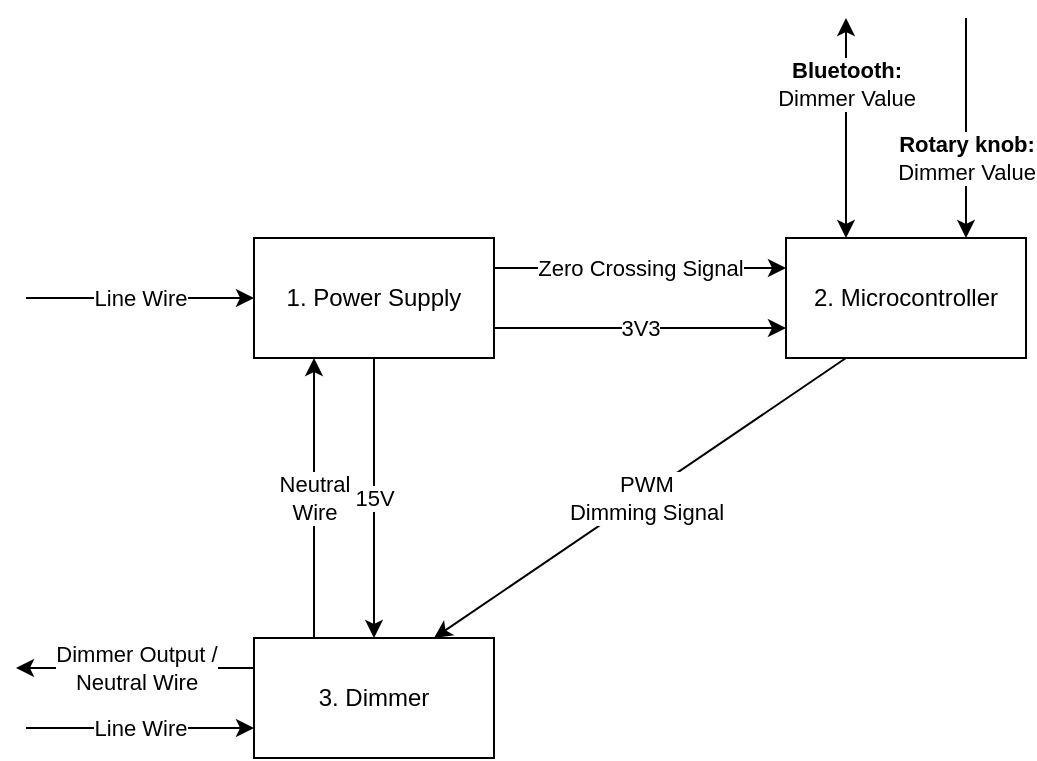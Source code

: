 <mxfile version="15.6.8" type="device"><diagram id="WaFwPNfC8oZ4c4rqWlDN" name="Page-1"><mxGraphModel dx="1014" dy="465" grid="1" gridSize="10" guides="1" tooltips="1" connect="1" arrows="1" fold="1" page="1" pageScale="1" pageWidth="827" pageHeight="1169" math="0" shadow="0"><root><mxCell id="0"/><mxCell id="1" parent="0"/><mxCell id="dd9lWTi6FLNIMAKcqpFI-1" value="1. Power Supply" style="rounded=0;whiteSpace=wrap;html=1;" vertex="1" parent="1"><mxGeometry x="294" y="120" width="120" height="60" as="geometry"/></mxCell><mxCell id="dd9lWTi6FLNIMAKcqpFI-2" value="2. Microcontroller" style="rounded=0;whiteSpace=wrap;html=1;" vertex="1" parent="1"><mxGeometry x="560" y="120" width="120" height="60" as="geometry"/></mxCell><mxCell id="dd9lWTi6FLNIMAKcqpFI-3" value="3. Dimmer" style="rounded=0;whiteSpace=wrap;html=1;" vertex="1" parent="1"><mxGeometry x="294" y="320" width="120" height="60" as="geometry"/></mxCell><mxCell id="dd9lWTi6FLNIMAKcqpFI-12" value="3V3" style="endArrow=classic;html=1;rounded=0;exitX=1;exitY=0.75;exitDx=0;exitDy=0;entryX=0;entryY=0.75;entryDx=0;entryDy=0;" edge="1" parent="1" source="dd9lWTi6FLNIMAKcqpFI-1" target="dd9lWTi6FLNIMAKcqpFI-2"><mxGeometry width="50" height="50" relative="1" as="geometry"><mxPoint x="440" y="360" as="sourcePoint"/><mxPoint x="490" y="310" as="targetPoint"/></mxGeometry></mxCell><mxCell id="dd9lWTi6FLNIMAKcqpFI-15" value="&lt;b&gt;Bluetooth:&lt;/b&gt;&lt;br&gt;Dimmer Value" style="endArrow=classic;startArrow=classic;html=1;rounded=0;exitX=0.25;exitY=0;exitDx=0;exitDy=0;entryX=0.25;entryY=1;entryDx=0;entryDy=0;" edge="1" parent="1" source="dd9lWTi6FLNIMAKcqpFI-2"><mxGeometry x="0.4" width="50" height="50" relative="1" as="geometry"><mxPoint x="530" y="60" as="sourcePoint"/><mxPoint x="590" y="10" as="targetPoint"/><mxPoint as="offset"/></mxGeometry></mxCell><mxCell id="dd9lWTi6FLNIMAKcqpFI-16" value="&lt;b&gt;Rotary knob:&lt;/b&gt;&lt;br&gt;Dimmer Value" style="endArrow=classic;html=1;rounded=0;exitX=0.75;exitY=1;exitDx=0;exitDy=0;entryX=0.75;entryY=0;entryDx=0;entryDy=0;" edge="1" parent="1" target="dd9lWTi6FLNIMAKcqpFI-2"><mxGeometry x="0.273" width="50" height="50" relative="1" as="geometry"><mxPoint x="650" y="10" as="sourcePoint"/><mxPoint x="580" y="10" as="targetPoint"/><mxPoint as="offset"/></mxGeometry></mxCell><mxCell id="dd9lWTi6FLNIMAKcqpFI-18" value="15V" style="endArrow=classic;html=1;rounded=0;exitX=0.5;exitY=1;exitDx=0;exitDy=0;entryX=0.5;entryY=0;entryDx=0;entryDy=0;" edge="1" parent="1" source="dd9lWTi6FLNIMAKcqpFI-1" target="dd9lWTi6FLNIMAKcqpFI-3"><mxGeometry width="50" height="50" relative="1" as="geometry"><mxPoint x="530" y="360" as="sourcePoint"/><mxPoint x="580" y="310" as="targetPoint"/></mxGeometry></mxCell><mxCell id="dd9lWTi6FLNIMAKcqpFI-22" value="Line Wire" style="endArrow=classic;html=1;rounded=0;entryX=0;entryY=0.5;entryDx=0;entryDy=0;" edge="1" parent="1" target="dd9lWTi6FLNIMAKcqpFI-1"><mxGeometry width="50" height="50" relative="1" as="geometry"><mxPoint x="180" y="150" as="sourcePoint"/><mxPoint x="580" y="210" as="targetPoint"/></mxGeometry></mxCell><mxCell id="dd9lWTi6FLNIMAKcqpFI-23" value="PWM &lt;br&gt;Dimming Signal" style="endArrow=classic;html=1;rounded=0;exitX=0.25;exitY=1;exitDx=0;exitDy=0;entryX=0.75;entryY=0;entryDx=0;entryDy=0;" edge="1" parent="1" source="dd9lWTi6FLNIMAKcqpFI-2" target="dd9lWTi6FLNIMAKcqpFI-3"><mxGeometry x="-0.02" y="2" width="50" height="50" relative="1" as="geometry"><mxPoint x="530" y="260" as="sourcePoint"/><mxPoint x="580" y="210" as="targetPoint"/><mxPoint as="offset"/></mxGeometry></mxCell><mxCell id="dd9lWTi6FLNIMAKcqpFI-24" value="Dimmer Output /&lt;br&gt;Neutral Wire" style="endArrow=classic;html=1;rounded=0;exitX=0;exitY=0.25;exitDx=0;exitDy=0;" edge="1" parent="1" source="dd9lWTi6FLNIMAKcqpFI-3"><mxGeometry width="50" height="50" relative="1" as="geometry"><mxPoint x="530" y="340" as="sourcePoint"/><mxPoint x="175" y="335" as="targetPoint"/></mxGeometry></mxCell><mxCell id="dd9lWTi6FLNIMAKcqpFI-30" value="Zero Crossing Signal" style="endArrow=classic;html=1;rounded=0;exitX=1;exitY=0.25;exitDx=0;exitDy=0;entryX=0;entryY=0.25;entryDx=0;entryDy=0;" edge="1" parent="1" source="dd9lWTi6FLNIMAKcqpFI-1" target="dd9lWTi6FLNIMAKcqpFI-2"><mxGeometry width="50" height="50" relative="1" as="geometry"><mxPoint x="530" y="340" as="sourcePoint"/><mxPoint x="580" y="290" as="targetPoint"/></mxGeometry></mxCell><mxCell id="dd9lWTi6FLNIMAKcqpFI-35" value="Neutral&lt;br&gt;Wire" style="endArrow=classic;html=1;rounded=0;exitX=0.25;exitY=0;exitDx=0;exitDy=0;entryX=0.25;entryY=1;entryDx=0;entryDy=0;" edge="1" parent="1" source="dd9lWTi6FLNIMAKcqpFI-3" target="dd9lWTi6FLNIMAKcqpFI-1"><mxGeometry width="50" height="50" relative="1" as="geometry"><mxPoint x="360" y="300" as="sourcePoint"/><mxPoint x="410" y="250" as="targetPoint"/></mxGeometry></mxCell><mxCell id="dd9lWTi6FLNIMAKcqpFI-36" value="Line Wire" style="endArrow=classic;html=1;rounded=0;entryX=0;entryY=0.75;entryDx=0;entryDy=0;" edge="1" parent="1" target="dd9lWTi6FLNIMAKcqpFI-3"><mxGeometry width="50" height="50" relative="1" as="geometry"><mxPoint x="180" y="365" as="sourcePoint"/><mxPoint x="370" y="350" as="targetPoint"/></mxGeometry></mxCell></root></mxGraphModel></diagram></mxfile>
